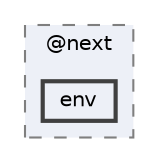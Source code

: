 digraph "C:/Users/arisc/OneDrive/Documents/GitHub/FINAL/EcoEats-Project/node_modules/@next/env"
{
 // LATEX_PDF_SIZE
  bgcolor="transparent";
  edge [fontname=Helvetica,fontsize=10,labelfontname=Helvetica,labelfontsize=10];
  node [fontname=Helvetica,fontsize=10,shape=box,height=0.2,width=0.4];
  compound=true
  subgraph clusterdir_ece29d696f259511a460ce08c9ca6c1a {
    graph [ bgcolor="#edf0f7", pencolor="grey50", label="@next", fontname=Helvetica,fontsize=10 style="filled,dashed", URL="dir_ece29d696f259511a460ce08c9ca6c1a.html",tooltip=""]
  dir_ff6bbb9809b923444581f0d0a3c84702 [label="env", fillcolor="#edf0f7", color="grey25", style="filled,bold", URL="dir_ff6bbb9809b923444581f0d0a3c84702.html",tooltip=""];
  }
}
